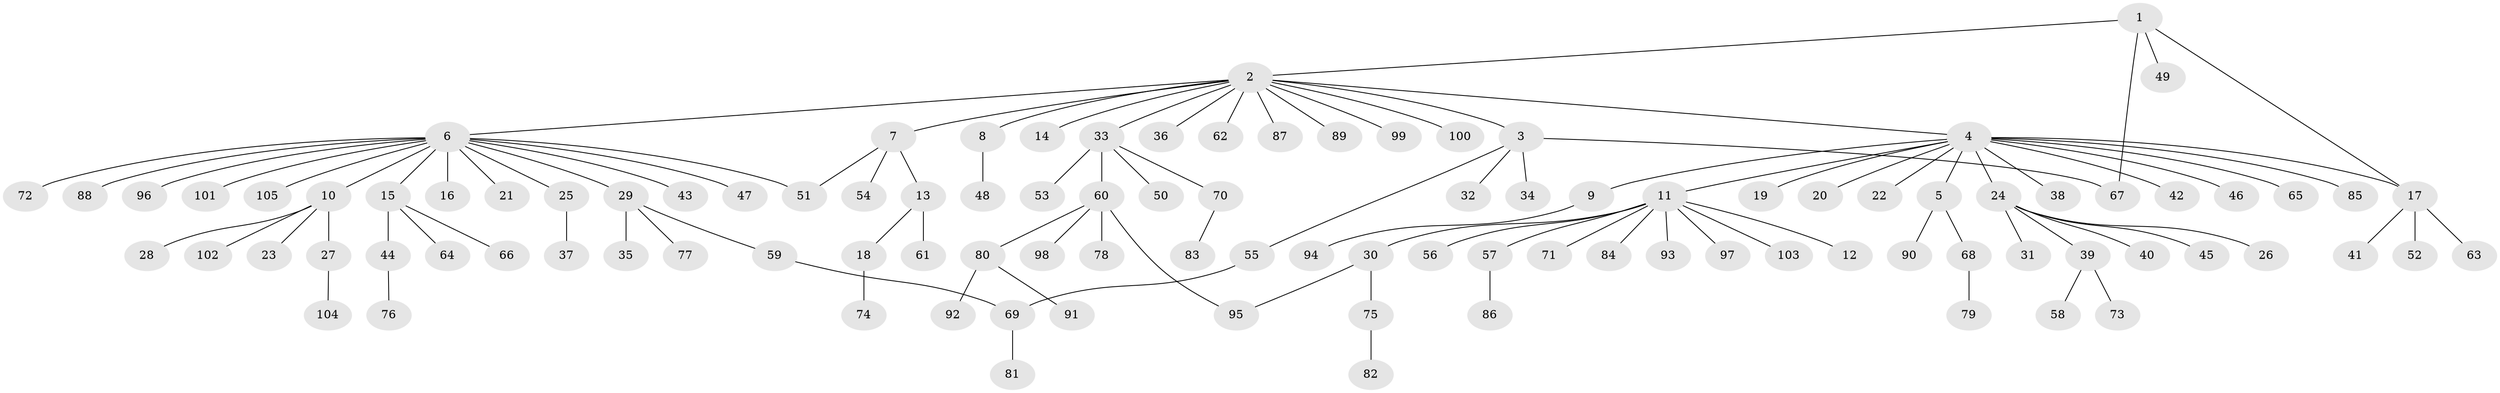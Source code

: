 // coarse degree distribution, {3: 0.05952380952380952, 16: 0.011904761904761904, 4: 0.03571428571428571, 15: 0.011904761904761904, 14: 0.011904761904761904, 1: 0.6904761904761905, 5: 0.03571428571428571, 9: 0.011904761904761904, 2: 0.13095238095238096}
// Generated by graph-tools (version 1.1) at 2025/41/03/06/25 10:41:50]
// undirected, 105 vertices, 109 edges
graph export_dot {
graph [start="1"]
  node [color=gray90,style=filled];
  1;
  2;
  3;
  4;
  5;
  6;
  7;
  8;
  9;
  10;
  11;
  12;
  13;
  14;
  15;
  16;
  17;
  18;
  19;
  20;
  21;
  22;
  23;
  24;
  25;
  26;
  27;
  28;
  29;
  30;
  31;
  32;
  33;
  34;
  35;
  36;
  37;
  38;
  39;
  40;
  41;
  42;
  43;
  44;
  45;
  46;
  47;
  48;
  49;
  50;
  51;
  52;
  53;
  54;
  55;
  56;
  57;
  58;
  59;
  60;
  61;
  62;
  63;
  64;
  65;
  66;
  67;
  68;
  69;
  70;
  71;
  72;
  73;
  74;
  75;
  76;
  77;
  78;
  79;
  80;
  81;
  82;
  83;
  84;
  85;
  86;
  87;
  88;
  89;
  90;
  91;
  92;
  93;
  94;
  95;
  96;
  97;
  98;
  99;
  100;
  101;
  102;
  103;
  104;
  105;
  1 -- 2;
  1 -- 17;
  1 -- 49;
  1 -- 67;
  2 -- 3;
  2 -- 4;
  2 -- 6;
  2 -- 7;
  2 -- 8;
  2 -- 14;
  2 -- 33;
  2 -- 36;
  2 -- 62;
  2 -- 87;
  2 -- 89;
  2 -- 99;
  2 -- 100;
  3 -- 32;
  3 -- 34;
  3 -- 55;
  3 -- 67;
  4 -- 5;
  4 -- 9;
  4 -- 11;
  4 -- 17;
  4 -- 19;
  4 -- 20;
  4 -- 22;
  4 -- 24;
  4 -- 38;
  4 -- 42;
  4 -- 46;
  4 -- 65;
  4 -- 85;
  5 -- 68;
  5 -- 90;
  6 -- 10;
  6 -- 15;
  6 -- 16;
  6 -- 21;
  6 -- 25;
  6 -- 29;
  6 -- 43;
  6 -- 47;
  6 -- 51;
  6 -- 72;
  6 -- 88;
  6 -- 96;
  6 -- 101;
  6 -- 105;
  7 -- 13;
  7 -- 51;
  7 -- 54;
  8 -- 48;
  9 -- 94;
  10 -- 23;
  10 -- 27;
  10 -- 28;
  10 -- 102;
  11 -- 12;
  11 -- 30;
  11 -- 56;
  11 -- 57;
  11 -- 71;
  11 -- 84;
  11 -- 93;
  11 -- 97;
  11 -- 103;
  13 -- 18;
  13 -- 61;
  15 -- 44;
  15 -- 64;
  15 -- 66;
  17 -- 41;
  17 -- 52;
  17 -- 63;
  18 -- 74;
  24 -- 26;
  24 -- 31;
  24 -- 39;
  24 -- 40;
  24 -- 45;
  25 -- 37;
  27 -- 104;
  29 -- 35;
  29 -- 59;
  29 -- 77;
  30 -- 75;
  30 -- 95;
  33 -- 50;
  33 -- 53;
  33 -- 60;
  33 -- 70;
  39 -- 58;
  39 -- 73;
  44 -- 76;
  55 -- 69;
  57 -- 86;
  59 -- 69;
  60 -- 78;
  60 -- 80;
  60 -- 95;
  60 -- 98;
  68 -- 79;
  69 -- 81;
  70 -- 83;
  75 -- 82;
  80 -- 91;
  80 -- 92;
}
